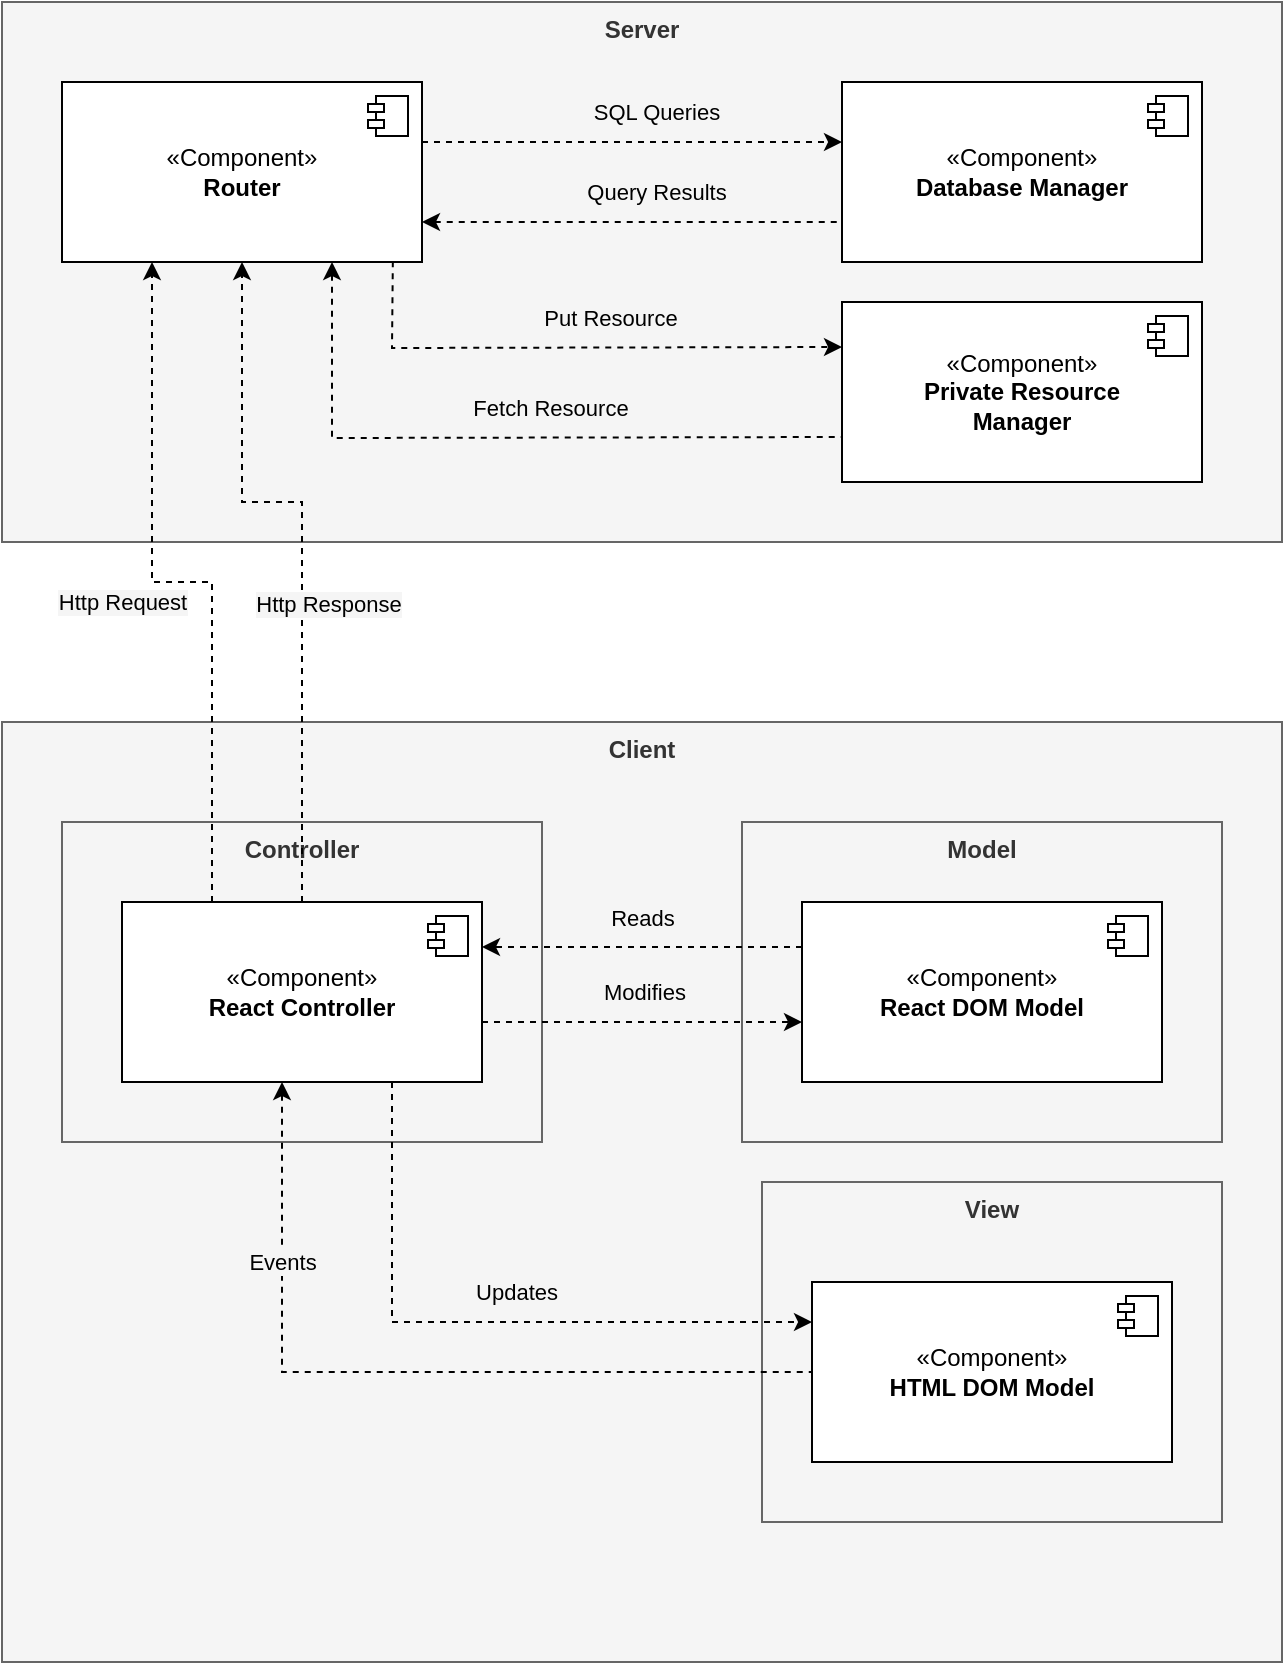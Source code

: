 <mxfile version="23.1.5" type="device">
  <diagram name="Page-1" id="eVuddyxIibIs43AgTQzJ">
    <mxGraphModel dx="782" dy="584" grid="1" gridSize="10" guides="1" tooltips="1" connect="1" arrows="1" fold="1" page="1" pageScale="1" pageWidth="850" pageHeight="1100" math="0" shadow="0">
      <root>
        <mxCell id="0" />
        <mxCell id="1" parent="0" />
        <mxCell id="SqFK0BoNPx7FMAijaVaJ-11" value="Client" style="shape=rect;html=1;verticalAlign=top;fontStyle=1;whiteSpace=wrap;align=center;fillColor=#f5f5f5;fontColor=#333333;strokeColor=#666666;" vertex="1" parent="1">
          <mxGeometry x="60" y="430" width="640" height="470" as="geometry" />
        </mxCell>
        <mxCell id="SqFK0BoNPx7FMAijaVaJ-20" value="Controller" style="shape=rect;html=1;verticalAlign=top;fontStyle=1;whiteSpace=wrap;align=center;fillColor=#f5f5f5;fontColor=#333333;strokeColor=#666666;" vertex="1" parent="1">
          <mxGeometry x="90" y="480" width="240" height="160" as="geometry" />
        </mxCell>
        <mxCell id="SqFK0BoNPx7FMAijaVaJ-19" value="Model" style="shape=rect;html=1;verticalAlign=top;fontStyle=1;whiteSpace=wrap;align=center;fillColor=#f5f5f5;fontColor=#333333;strokeColor=#666666;" vertex="1" parent="1">
          <mxGeometry x="430" y="480" width="240" height="160" as="geometry" />
        </mxCell>
        <mxCell id="SqFK0BoNPx7FMAijaVaJ-18" value="View" style="shape=rect;html=1;verticalAlign=top;fontStyle=1;whiteSpace=wrap;align=center;fillColor=#f5f5f5;fontColor=#333333;strokeColor=#666666;" vertex="1" parent="1">
          <mxGeometry x="440" y="660" width="230" height="170" as="geometry" />
        </mxCell>
        <mxCell id="SqFK0BoNPx7FMAijaVaJ-6" value="Server" style="shape=rect;html=1;verticalAlign=top;fontStyle=1;whiteSpace=wrap;align=center;fillColor=#f5f5f5;fontColor=#333333;strokeColor=#666666;" vertex="1" parent="1">
          <mxGeometry x="60" y="70" width="640" height="270" as="geometry" />
        </mxCell>
        <mxCell id="SqFK0BoNPx7FMAijaVaJ-4" value="«Component»&lt;br&gt;&lt;b&gt;Database Manager&lt;/b&gt;" style="html=1;dropTarget=0;whiteSpace=wrap;" vertex="1" parent="1">
          <mxGeometry x="480" y="110" width="180" height="90" as="geometry" />
        </mxCell>
        <mxCell id="SqFK0BoNPx7FMAijaVaJ-5" value="" style="shape=module;jettyWidth=8;jettyHeight=4;" vertex="1" parent="SqFK0BoNPx7FMAijaVaJ-4">
          <mxGeometry x="1" width="20" height="20" relative="1" as="geometry">
            <mxPoint x="-27" y="7" as="offset" />
          </mxGeometry>
        </mxCell>
        <mxCell id="SqFK0BoNPx7FMAijaVaJ-7" value="«Component»&lt;br&gt;&lt;b&gt;Router&lt;/b&gt;" style="html=1;dropTarget=0;whiteSpace=wrap;" vertex="1" parent="1">
          <mxGeometry x="90" y="110" width="180" height="90" as="geometry" />
        </mxCell>
        <mxCell id="SqFK0BoNPx7FMAijaVaJ-8" value="" style="shape=module;jettyWidth=8;jettyHeight=4;" vertex="1" parent="SqFK0BoNPx7FMAijaVaJ-7">
          <mxGeometry x="1" width="20" height="20" relative="1" as="geometry">
            <mxPoint x="-27" y="7" as="offset" />
          </mxGeometry>
        </mxCell>
        <mxCell id="SqFK0BoNPx7FMAijaVaJ-9" value="«Component»&lt;br&gt;&lt;b&gt;Private Resource &lt;br&gt;Manager&lt;/b&gt;" style="html=1;dropTarget=0;whiteSpace=wrap;" vertex="1" parent="1">
          <mxGeometry x="480" y="220" width="180" height="90" as="geometry" />
        </mxCell>
        <mxCell id="SqFK0BoNPx7FMAijaVaJ-10" value="" style="shape=module;jettyWidth=8;jettyHeight=4;" vertex="1" parent="SqFK0BoNPx7FMAijaVaJ-9">
          <mxGeometry x="1" width="20" height="20" relative="1" as="geometry">
            <mxPoint x="-27" y="7" as="offset" />
          </mxGeometry>
        </mxCell>
        <mxCell id="SqFK0BoNPx7FMAijaVaJ-12" value="«Component»&lt;br&gt;&lt;b&gt;React DOM Model&lt;br&gt;&lt;/b&gt;" style="html=1;dropTarget=0;whiteSpace=wrap;" vertex="1" parent="1">
          <mxGeometry x="460" y="520" width="180" height="90" as="geometry" />
        </mxCell>
        <mxCell id="SqFK0BoNPx7FMAijaVaJ-13" value="" style="shape=module;jettyWidth=8;jettyHeight=4;" vertex="1" parent="SqFK0BoNPx7FMAijaVaJ-12">
          <mxGeometry x="1" width="20" height="20" relative="1" as="geometry">
            <mxPoint x="-27" y="7" as="offset" />
          </mxGeometry>
        </mxCell>
        <mxCell id="SqFK0BoNPx7FMAijaVaJ-14" value="«Component»&lt;br&gt;&lt;b&gt;React Controller&lt;br&gt;&lt;/b&gt;" style="html=1;dropTarget=0;whiteSpace=wrap;" vertex="1" parent="1">
          <mxGeometry x="120" y="520" width="180" height="90" as="geometry" />
        </mxCell>
        <mxCell id="SqFK0BoNPx7FMAijaVaJ-15" value="" style="shape=module;jettyWidth=8;jettyHeight=4;" vertex="1" parent="SqFK0BoNPx7FMAijaVaJ-14">
          <mxGeometry x="1" width="20" height="20" relative="1" as="geometry">
            <mxPoint x="-27" y="7" as="offset" />
          </mxGeometry>
        </mxCell>
        <mxCell id="SqFK0BoNPx7FMAijaVaJ-16" value="«Component»&lt;br&gt;&lt;b&gt;HTML DOM Model&lt;br&gt;&lt;/b&gt;" style="html=1;dropTarget=0;whiteSpace=wrap;" vertex="1" parent="1">
          <mxGeometry x="465" y="710" width="180" height="90" as="geometry" />
        </mxCell>
        <mxCell id="SqFK0BoNPx7FMAijaVaJ-17" value="" style="shape=module;jettyWidth=8;jettyHeight=4;" vertex="1" parent="SqFK0BoNPx7FMAijaVaJ-16">
          <mxGeometry x="1" width="20" height="20" relative="1" as="geometry">
            <mxPoint x="-27" y="7" as="offset" />
          </mxGeometry>
        </mxCell>
        <mxCell id="SqFK0BoNPx7FMAijaVaJ-21" value="" style="edgeStyle=none;html=1;endArrow=classic;verticalAlign=bottom;rounded=0;entryX=0.25;entryY=1;entryDx=0;entryDy=0;exitX=0.25;exitY=0;exitDx=0;exitDy=0;endFill=1;dashed=1;" edge="1" parent="1" source="SqFK0BoNPx7FMAijaVaJ-14" target="SqFK0BoNPx7FMAijaVaJ-7">
          <mxGeometry width="160" relative="1" as="geometry">
            <mxPoint x="150" y="570" as="sourcePoint" />
            <mxPoint x="120" y="200" as="targetPoint" />
            <Array as="points">
              <mxPoint x="165" y="360" />
              <mxPoint x="135" y="360" />
            </Array>
          </mxGeometry>
        </mxCell>
        <mxCell id="SqFK0BoNPx7FMAijaVaJ-22" value="Http Request" style="edgeLabel;html=1;align=center;verticalAlign=middle;resizable=0;points=[];labelBackgroundColor=#f5f5f5;" vertex="1" connectable="0" parent="SqFK0BoNPx7FMAijaVaJ-21">
          <mxGeometry x="0.191" relative="1" as="geometry">
            <mxPoint x="-15" y="28" as="offset" />
          </mxGeometry>
        </mxCell>
        <mxCell id="SqFK0BoNPx7FMAijaVaJ-23" value="" style="edgeStyle=none;html=1;endArrow=classic;verticalAlign=bottom;rounded=0;entryX=0.5;entryY=1;entryDx=0;entryDy=0;exitX=0.5;exitY=0;exitDx=0;exitDy=0;startArrow=none;startFill=0;endFill=1;dashed=1;" edge="1" parent="1" source="SqFK0BoNPx7FMAijaVaJ-14" target="SqFK0BoNPx7FMAijaVaJ-7">
          <mxGeometry width="160" relative="1" as="geometry">
            <mxPoint x="211.5" y="571" as="sourcePoint" />
            <mxPoint x="208.5" y="200" as="targetPoint" />
            <Array as="points">
              <mxPoint x="210" y="320" />
              <mxPoint x="180" y="320" />
            </Array>
          </mxGeometry>
        </mxCell>
        <mxCell id="SqFK0BoNPx7FMAijaVaJ-24" value="Http Response" style="edgeLabel;html=1;align=center;verticalAlign=middle;resizable=0;points=[];labelBackgroundColor=#f5f5f5;" vertex="1" connectable="0" parent="SqFK0BoNPx7FMAijaVaJ-23">
          <mxGeometry x="0.191" relative="1" as="geometry">
            <mxPoint x="21" y="51" as="offset" />
          </mxGeometry>
        </mxCell>
        <mxCell id="SqFK0BoNPx7FMAijaVaJ-25" value="" style="edgeStyle=none;html=1;endArrow=classic;verticalAlign=bottom;rounded=0;entryX=0;entryY=0.5;entryDx=0;entryDy=0;exitX=1;exitY=0.5;exitDx=0;exitDy=0;startArrow=none;startFill=0;endFill=1;dashed=1;" edge="1" parent="1">
          <mxGeometry width="160" relative="1" as="geometry">
            <mxPoint x="300" y="580" as="sourcePoint" />
            <mxPoint x="460" y="580" as="targetPoint" />
          </mxGeometry>
        </mxCell>
        <mxCell id="SqFK0BoNPx7FMAijaVaJ-26" value="Modifies" style="edgeLabel;html=1;align=center;verticalAlign=middle;resizable=0;points=[];labelBackgroundColor=#f5f5f5;" vertex="1" connectable="0" parent="SqFK0BoNPx7FMAijaVaJ-25">
          <mxGeometry x="0.191" relative="1" as="geometry">
            <mxPoint x="-15" y="-15" as="offset" />
          </mxGeometry>
        </mxCell>
        <mxCell id="SqFK0BoNPx7FMAijaVaJ-27" value="" style="edgeStyle=none;html=1;endArrow=classic;verticalAlign=bottom;rounded=0;entryX=0;entryY=0.5;entryDx=0;entryDy=0;exitX=0.75;exitY=1;exitDx=0;exitDy=0;startArrow=none;startFill=0;endFill=1;dashed=1;" edge="1" parent="1" source="SqFK0BoNPx7FMAijaVaJ-14">
          <mxGeometry width="160" relative="1" as="geometry">
            <mxPoint x="305" y="730" as="sourcePoint" />
            <mxPoint x="465" y="730" as="targetPoint" />
            <Array as="points">
              <mxPoint x="255" y="730" />
            </Array>
          </mxGeometry>
        </mxCell>
        <mxCell id="SqFK0BoNPx7FMAijaVaJ-28" value="Updates" style="edgeLabel;html=1;align=center;verticalAlign=middle;resizable=0;points=[];labelBackgroundColor=#f5f5f5;" vertex="1" connectable="0" parent="SqFK0BoNPx7FMAijaVaJ-27">
          <mxGeometry x="0.191" relative="1" as="geometry">
            <mxPoint x="-15" y="-15" as="offset" />
          </mxGeometry>
        </mxCell>
        <mxCell id="SqFK0BoNPx7FMAijaVaJ-29" value="" style="edgeStyle=none;html=1;endArrow=classic;verticalAlign=bottom;rounded=0;entryX=1;entryY=0.25;entryDx=0;entryDy=0;exitX=0;exitY=0.25;exitDx=0;exitDy=0;startArrow=none;startFill=0;endFill=1;dashed=1;" edge="1" parent="1" source="SqFK0BoNPx7FMAijaVaJ-12" target="SqFK0BoNPx7FMAijaVaJ-14">
          <mxGeometry width="160" relative="1" as="geometry">
            <mxPoint x="300" y="549" as="sourcePoint" />
            <mxPoint x="460" y="549" as="targetPoint" />
          </mxGeometry>
        </mxCell>
        <mxCell id="SqFK0BoNPx7FMAijaVaJ-30" value="Reads" style="edgeLabel;html=1;align=center;verticalAlign=middle;resizable=0;points=[];labelBackgroundColor=#f5f5f5;" vertex="1" connectable="0" parent="SqFK0BoNPx7FMAijaVaJ-29">
          <mxGeometry x="0.191" relative="1" as="geometry">
            <mxPoint x="15" y="-15" as="offset" />
          </mxGeometry>
        </mxCell>
        <mxCell id="SqFK0BoNPx7FMAijaVaJ-31" value="" style="edgeStyle=none;html=1;endArrow=none;verticalAlign=bottom;rounded=0;entryX=0;entryY=0.5;entryDx=0;entryDy=0;exitX=0.75;exitY=1;exitDx=0;exitDy=0;startArrow=classic;startFill=1;endFill=0;dashed=1;" edge="1" parent="1" target="SqFK0BoNPx7FMAijaVaJ-16">
          <mxGeometry width="160" relative="1" as="geometry">
            <mxPoint x="200" y="610" as="sourcePoint" />
            <mxPoint x="410" y="730" as="targetPoint" />
            <Array as="points">
              <mxPoint x="200" y="755" />
            </Array>
          </mxGeometry>
        </mxCell>
        <mxCell id="SqFK0BoNPx7FMAijaVaJ-32" value="Events" style="edgeLabel;html=1;align=center;verticalAlign=middle;resizable=0;points=[];labelBackgroundColor=#f5f5f5;" vertex="1" connectable="0" parent="SqFK0BoNPx7FMAijaVaJ-31">
          <mxGeometry x="0.191" relative="1" as="geometry">
            <mxPoint x="-99" y="-55" as="offset" />
          </mxGeometry>
        </mxCell>
        <mxCell id="SqFK0BoNPx7FMAijaVaJ-33" value="" style="edgeStyle=none;html=1;endArrow=classic;verticalAlign=bottom;rounded=0;entryX=0;entryY=0.5;entryDx=0;entryDy=0;exitX=1;exitY=0.5;exitDx=0;exitDy=0;startArrow=none;startFill=0;endFill=1;dashed=1;" edge="1" parent="1">
          <mxGeometry width="160" relative="1" as="geometry">
            <mxPoint x="270" y="140" as="sourcePoint" />
            <mxPoint x="480" y="140" as="targetPoint" />
          </mxGeometry>
        </mxCell>
        <mxCell id="SqFK0BoNPx7FMAijaVaJ-34" value="SQL Queries" style="edgeLabel;html=1;align=center;verticalAlign=middle;resizable=0;points=[];labelBackgroundColor=#f5f5f5;" vertex="1" connectable="0" parent="SqFK0BoNPx7FMAijaVaJ-33">
          <mxGeometry x="0.191" relative="1" as="geometry">
            <mxPoint x="-8" y="-15" as="offset" />
          </mxGeometry>
        </mxCell>
        <mxCell id="SqFK0BoNPx7FMAijaVaJ-39" value="" style="edgeStyle=none;html=1;endArrow=classic;verticalAlign=bottom;rounded=0;entryX=0;entryY=0.25;entryDx=0;entryDy=0;startArrow=none;startFill=0;endFill=1;exitX=0.919;exitY=0.996;exitDx=0;exitDy=0;exitPerimeter=0;dashed=1;" edge="1" parent="1" source="SqFK0BoNPx7FMAijaVaJ-7" target="SqFK0BoNPx7FMAijaVaJ-9">
          <mxGeometry width="160" relative="1" as="geometry">
            <mxPoint x="230" y="200" as="sourcePoint" />
            <mxPoint x="480" y="260" as="targetPoint" />
            <Array as="points">
              <mxPoint x="255" y="243" />
            </Array>
          </mxGeometry>
        </mxCell>
        <mxCell id="SqFK0BoNPx7FMAijaVaJ-40" value="Put Resource" style="edgeLabel;html=1;align=center;verticalAlign=middle;resizable=0;points=[];labelBackgroundColor=#f5f5f5;" vertex="1" connectable="0" parent="SqFK0BoNPx7FMAijaVaJ-39">
          <mxGeometry x="0.191" relative="1" as="geometry">
            <mxPoint x="-8" y="-15" as="offset" />
          </mxGeometry>
        </mxCell>
        <mxCell id="SqFK0BoNPx7FMAijaVaJ-41" value="" style="edgeStyle=none;html=1;endArrow=none;verticalAlign=bottom;rounded=0;entryX=0;entryY=0.75;entryDx=0;entryDy=0;exitX=0.75;exitY=1;exitDx=0;exitDy=0;startArrow=classic;startFill=1;endFill=0;dashed=1;" edge="1" parent="1" source="SqFK0BoNPx7FMAijaVaJ-7" target="SqFK0BoNPx7FMAijaVaJ-9">
          <mxGeometry width="160" relative="1" as="geometry">
            <mxPoint x="235" y="210" as="sourcePoint" />
            <mxPoint x="490" y="275" as="targetPoint" />
            <Array as="points">
              <mxPoint x="225" y="288" />
            </Array>
          </mxGeometry>
        </mxCell>
        <mxCell id="SqFK0BoNPx7FMAijaVaJ-42" value="Fetch Resource" style="edgeLabel;html=1;align=center;verticalAlign=middle;resizable=0;points=[];labelBackgroundColor=#f5f5f5;" vertex="1" connectable="0" parent="SqFK0BoNPx7FMAijaVaJ-41">
          <mxGeometry x="0.191" relative="1" as="geometry">
            <mxPoint x="-8" y="-15" as="offset" />
          </mxGeometry>
        </mxCell>
        <mxCell id="SqFK0BoNPx7FMAijaVaJ-43" value="" style="edgeStyle=none;html=1;endArrow=none;verticalAlign=bottom;rounded=0;entryX=0;entryY=0.5;entryDx=0;entryDy=0;exitX=1;exitY=0.5;exitDx=0;exitDy=0;startArrow=classic;startFill=1;endFill=0;dashed=1;" edge="1" parent="1">
          <mxGeometry width="160" relative="1" as="geometry">
            <mxPoint x="270" y="180" as="sourcePoint" />
            <mxPoint x="480" y="180" as="targetPoint" />
          </mxGeometry>
        </mxCell>
        <mxCell id="SqFK0BoNPx7FMAijaVaJ-44" value="Query Results" style="edgeLabel;html=1;align=center;verticalAlign=middle;resizable=0;points=[];labelBackgroundColor=#f5f5f5;" vertex="1" connectable="0" parent="SqFK0BoNPx7FMAijaVaJ-43">
          <mxGeometry x="0.191" relative="1" as="geometry">
            <mxPoint x="-8" y="-15" as="offset" />
          </mxGeometry>
        </mxCell>
      </root>
    </mxGraphModel>
  </diagram>
</mxfile>
